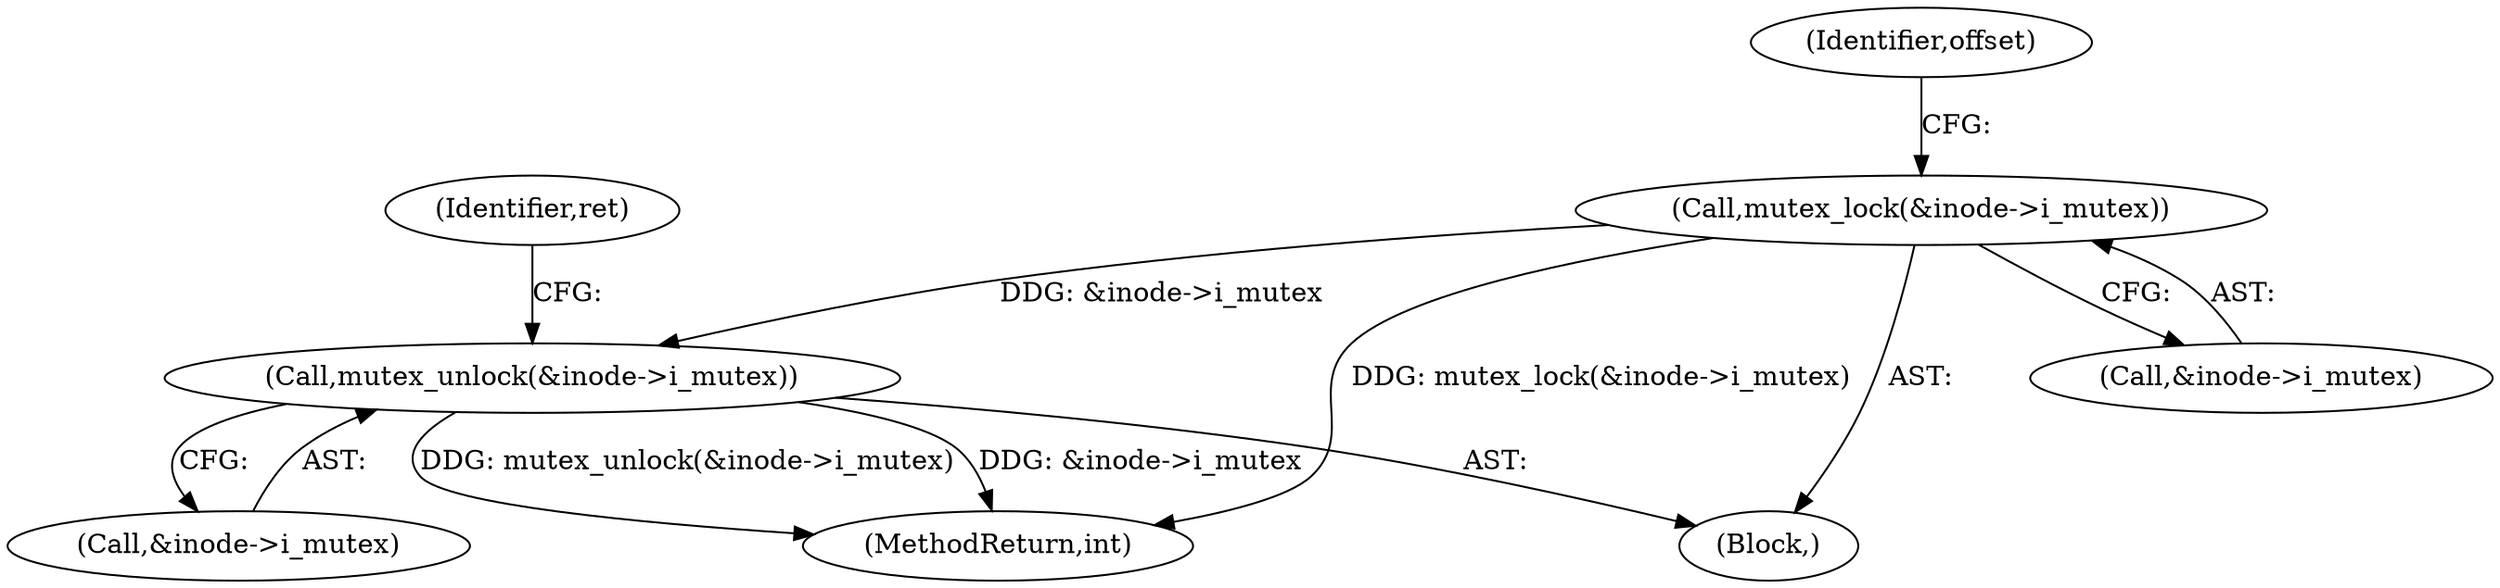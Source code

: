 digraph "0_linux_ea3d7209ca01da209cda6f0dea8be9cc4b7a933b_6@API" {
"1000172" [label="(Call,mutex_lock(&inode->i_mutex))"];
"1000423" [label="(Call,mutex_unlock(&inode->i_mutex))"];
"1000424" [label="(Call,&inode->i_mutex)"];
"1000430" [label="(MethodReturn,int)"];
"1000172" [label="(Call,mutex_lock(&inode->i_mutex))"];
"1000429" [label="(Identifier,ret)"];
"1000423" [label="(Call,mutex_unlock(&inode->i_mutex))"];
"1000179" [label="(Identifier,offset)"];
"1000173" [label="(Call,&inode->i_mutex)"];
"1000112" [label="(Block,)"];
"1000172" -> "1000112"  [label="AST: "];
"1000172" -> "1000173"  [label="CFG: "];
"1000173" -> "1000172"  [label="AST: "];
"1000179" -> "1000172"  [label="CFG: "];
"1000172" -> "1000430"  [label="DDG: mutex_lock(&inode->i_mutex)"];
"1000172" -> "1000423"  [label="DDG: &inode->i_mutex"];
"1000423" -> "1000112"  [label="AST: "];
"1000423" -> "1000424"  [label="CFG: "];
"1000424" -> "1000423"  [label="AST: "];
"1000429" -> "1000423"  [label="CFG: "];
"1000423" -> "1000430"  [label="DDG: mutex_unlock(&inode->i_mutex)"];
"1000423" -> "1000430"  [label="DDG: &inode->i_mutex"];
}
